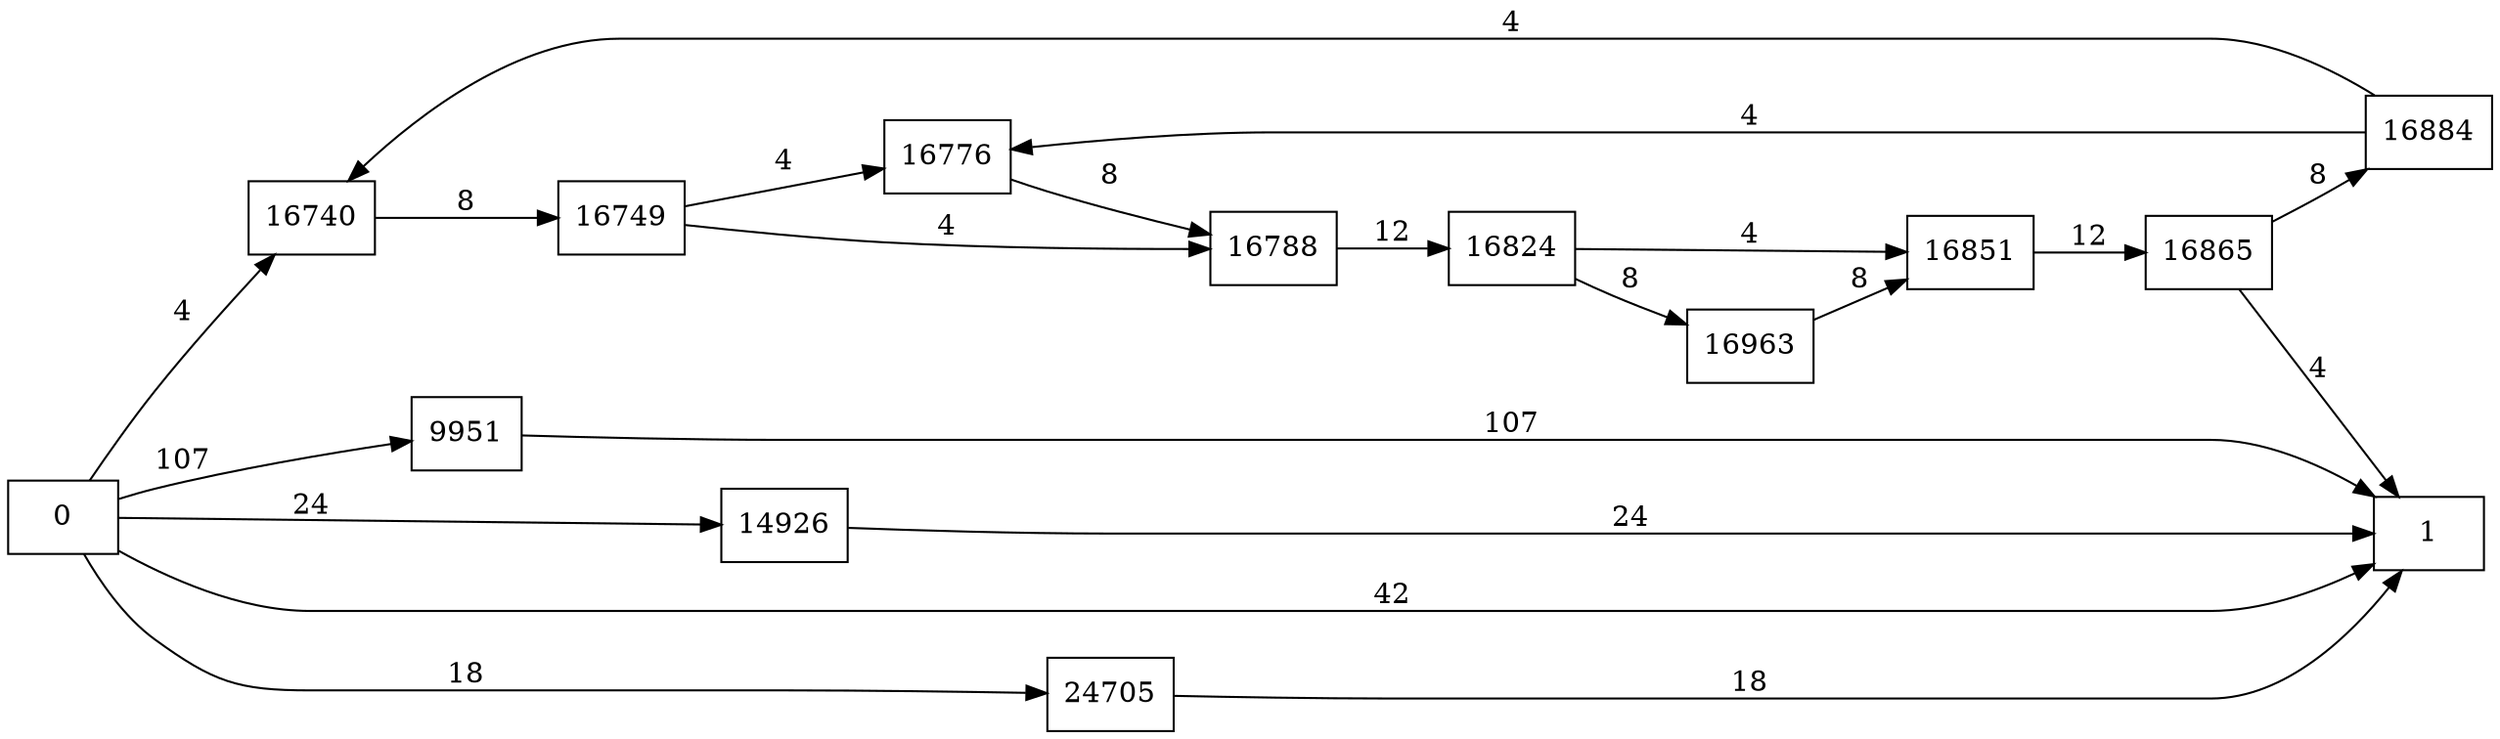 digraph {
	graph [rankdir=LR]
	node [shape=rectangle]
	9951 -> 1 [label=107]
	14926 -> 1 [label=24]
	16740 -> 16749 [label=8]
	16749 -> 16776 [label=4]
	16749 -> 16788 [label=4]
	16776 -> 16788 [label=8]
	16788 -> 16824 [label=12]
	16824 -> 16851 [label=4]
	16824 -> 16963 [label=8]
	16851 -> 16865 [label=12]
	16865 -> 16884 [label=8]
	16865 -> 1 [label=4]
	16884 -> 16776 [label=4]
	16884 -> 16740 [label=4]
	16963 -> 16851 [label=8]
	24705 -> 1 [label=18]
	0 -> 1 [label=42]
	0 -> 9951 [label=107]
	0 -> 14926 [label=24]
	0 -> 16740 [label=4]
	0 -> 24705 [label=18]
}
